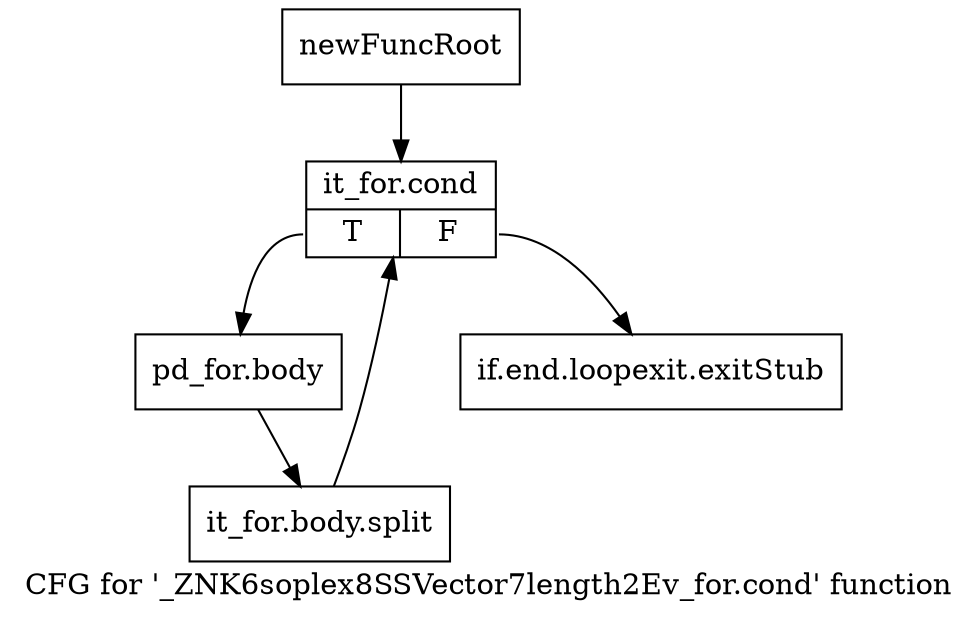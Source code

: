 digraph "CFG for '_ZNK6soplex8SSVector7length2Ev_for.cond' function" {
	label="CFG for '_ZNK6soplex8SSVector7length2Ev_for.cond' function";

	Node0x2b42ee0 [shape=record,label="{newFuncRoot}"];
	Node0x2b42ee0 -> Node0x2b42f80;
	Node0x2b42f30 [shape=record,label="{if.end.loopexit.exitStub}"];
	Node0x2b42f80 [shape=record,label="{it_for.cond|{<s0>T|<s1>F}}"];
	Node0x2b42f80:s0 -> Node0x2b42fd0;
	Node0x2b42f80:s1 -> Node0x2b42f30;
	Node0x2b42fd0 [shape=record,label="{pd_for.body}"];
	Node0x2b42fd0 -> Node0x34e6660;
	Node0x34e6660 [shape=record,label="{it_for.body.split}"];
	Node0x34e6660 -> Node0x2b42f80;
}
